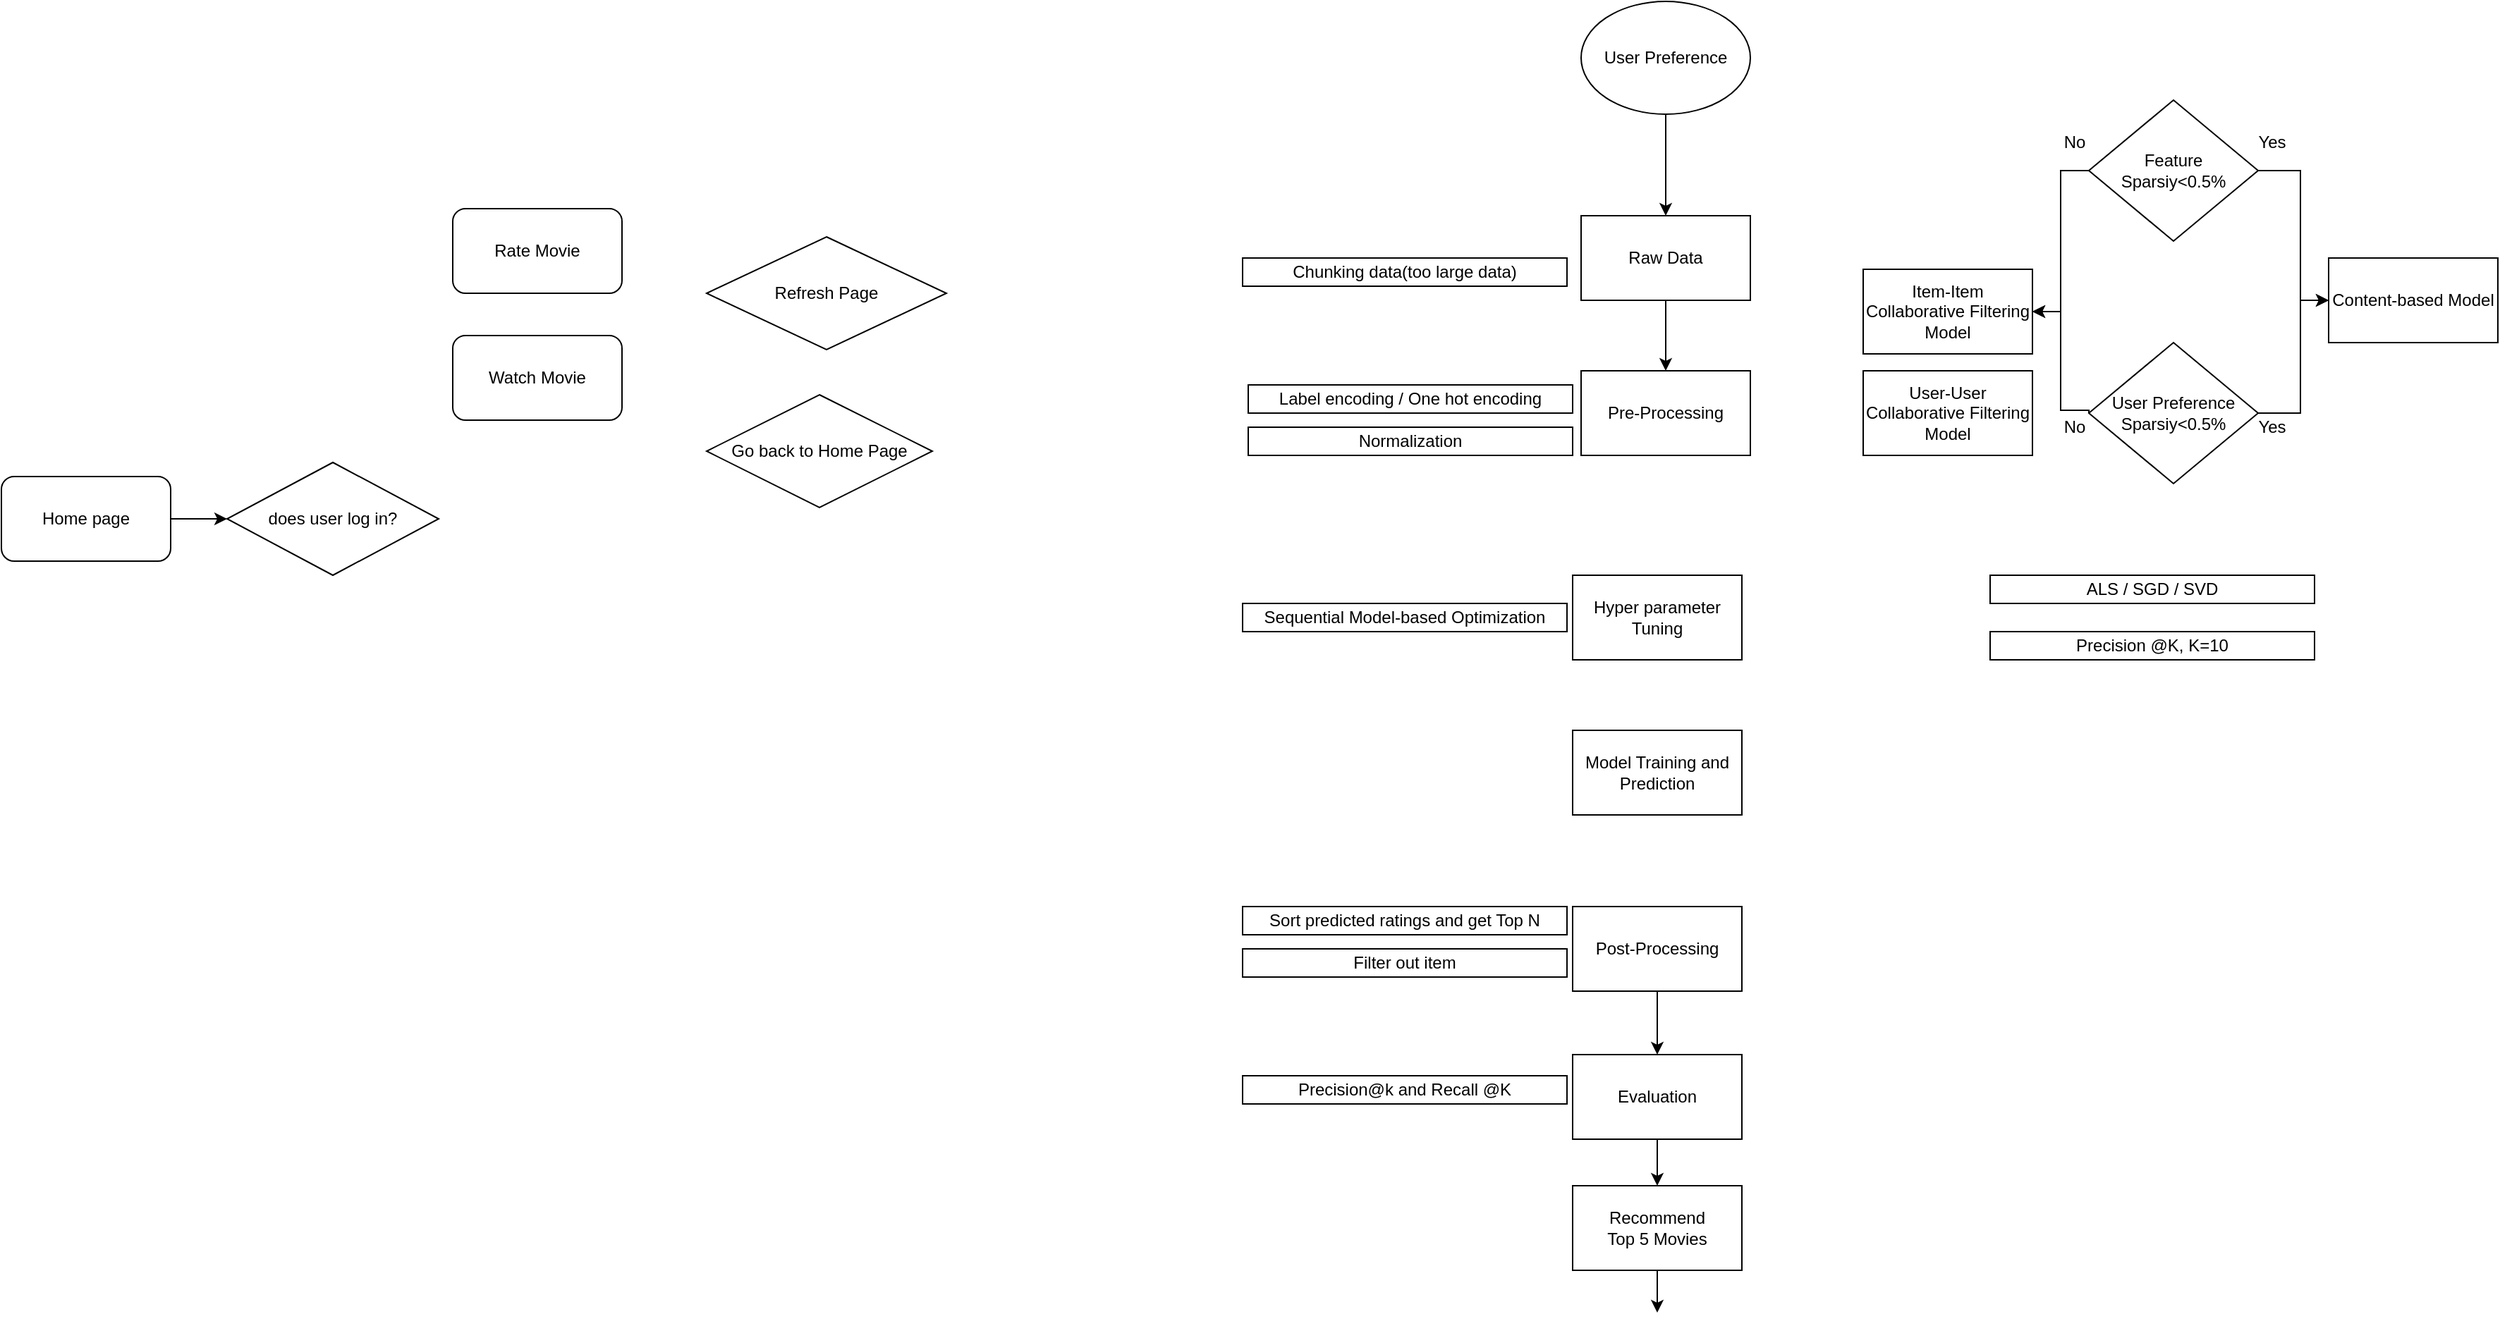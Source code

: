 <mxfile version="14.5.10" type="device" pages="2"><diagram id="VwXUSRIm5bgYfBhPpX19" name="Page-1"><mxGraphModel dx="2903" dy="1048" grid="1" gridSize="10" guides="1" tooltips="1" connect="1" arrows="1" fold="1" page="1" pageScale="1" pageWidth="827" pageHeight="1169" math="0" shadow="0"><root><mxCell id="0"/><mxCell id="1" parent="0"/><mxCell id="RrXzP5f7THWc7AoonCIB-21" style="edgeStyle=orthogonalEdgeStyle;rounded=0;orthogonalLoop=1;jettySize=auto;html=1;exitX=0.5;exitY=1;exitDx=0;exitDy=0;entryX=0.5;entryY=0;entryDx=0;entryDy=0;" edge="1" parent="1" source="RrXzP5f7THWc7AoonCIB-1" target="RrXzP5f7THWc7AoonCIB-2"><mxGeometry relative="1" as="geometry"/></mxCell><mxCell id="RrXzP5f7THWc7AoonCIB-1" value="Raw Data" style="rounded=0;whiteSpace=wrap;html=1;" vertex="1" parent="1"><mxGeometry x="760" y="192" width="120" height="60" as="geometry"/></mxCell><mxCell id="RrXzP5f7THWc7AoonCIB-2" value="Pre-Processing" style="rounded=0;whiteSpace=wrap;html=1;" vertex="1" parent="1"><mxGeometry x="760" y="302" width="120" height="60" as="geometry"/></mxCell><mxCell id="RrXzP5f7THWc7AoonCIB-3" value="Hyper parameter Tuning" style="rounded=0;whiteSpace=wrap;html=1;" vertex="1" parent="1"><mxGeometry x="754" y="447" width="120" height="60" as="geometry"/></mxCell><mxCell id="RrXzP5f7THWc7AoonCIB-4" value="Model Training and Prediction" style="rounded=0;whiteSpace=wrap;html=1;" vertex="1" parent="1"><mxGeometry x="754" y="557" width="120" height="60" as="geometry"/></mxCell><mxCell id="TE-rL8FeuRzKSKfrl9Et-16" style="edgeStyle=orthogonalEdgeStyle;rounded=0;orthogonalLoop=1;jettySize=auto;html=1;exitX=0.5;exitY=1;exitDx=0;exitDy=0;entryX=0.5;entryY=0;entryDx=0;entryDy=0;" edge="1" parent="1" source="RrXzP5f7THWc7AoonCIB-5" target="RrXzP5f7THWc7AoonCIB-6"><mxGeometry relative="1" as="geometry"/></mxCell><mxCell id="RrXzP5f7THWc7AoonCIB-5" value="Post-Processing" style="rounded=0;whiteSpace=wrap;html=1;" vertex="1" parent="1"><mxGeometry x="754" y="682" width="120" height="60" as="geometry"/></mxCell><mxCell id="RrXzP5f7THWc7AoonCIB-24" style="edgeStyle=orthogonalEdgeStyle;rounded=0;orthogonalLoop=1;jettySize=auto;html=1;exitX=0.5;exitY=1;exitDx=0;exitDy=0;entryX=0.5;entryY=0;entryDx=0;entryDy=0;" edge="1" parent="1" source="RrXzP5f7THWc7AoonCIB-6" target="RrXzP5f7THWc7AoonCIB-23"><mxGeometry relative="1" as="geometry"/></mxCell><mxCell id="RrXzP5f7THWc7AoonCIB-6" value="Evaluation" style="rounded=0;whiteSpace=wrap;html=1;" vertex="1" parent="1"><mxGeometry x="754" y="787" width="120" height="60" as="geometry"/></mxCell><mxCell id="NqwVSHZgnl4CVHJ9zjhN-4" style="edgeStyle=orthogonalEdgeStyle;rounded=0;orthogonalLoop=1;jettySize=auto;html=1;exitX=1;exitY=0.5;exitDx=0;exitDy=0;entryX=0;entryY=0.5;entryDx=0;entryDy=0;" edge="1" parent="1" source="RrXzP5f7THWc7AoonCIB-8" target="RrXzP5f7THWc7AoonCIB-9"><mxGeometry relative="1" as="geometry"><Array as="points"><mxPoint x="1270" y="160"/><mxPoint x="1270" y="252"/></Array></mxGeometry></mxCell><mxCell id="NqwVSHZgnl4CVHJ9zjhN-10" style="edgeStyle=orthogonalEdgeStyle;rounded=0;orthogonalLoop=1;jettySize=auto;html=1;exitX=0;exitY=0.5;exitDx=0;exitDy=0;entryX=1;entryY=0.5;entryDx=0;entryDy=0;" edge="1" parent="1" source="RrXzP5f7THWc7AoonCIB-8" target="RrXzP5f7THWc7AoonCIB-27"><mxGeometry relative="1" as="geometry"/></mxCell><mxCell id="RrXzP5f7THWc7AoonCIB-8" value="Feature&lt;br&gt;Sparsiy&amp;lt;0.5%" style="rhombus;whiteSpace=wrap;html=1;" vertex="1" parent="1"><mxGeometry x="1120" y="110" width="120" height="100" as="geometry"/></mxCell><mxCell id="RrXzP5f7THWc7AoonCIB-9" value="Content-based Model" style="rounded=0;whiteSpace=wrap;html=1;" vertex="1" parent="1"><mxGeometry x="1290" y="222" width="120" height="60" as="geometry"/></mxCell><mxCell id="RrXzP5f7THWc7AoonCIB-10" value="ALS / SGD / SVD" style="rounded=0;whiteSpace=wrap;html=1;" vertex="1" parent="1"><mxGeometry x="1050" y="447" width="230" height="20" as="geometry"/></mxCell><mxCell id="RrXzP5f7THWc7AoonCIB-11" value="Precision @K, K=10" style="rounded=0;whiteSpace=wrap;html=1;" vertex="1" parent="1"><mxGeometry x="1050" y="487" width="230" height="20" as="geometry"/></mxCell><mxCell id="RrXzP5f7THWc7AoonCIB-13" value="Sort predicted ratings and get Top N" style="rounded=0;whiteSpace=wrap;html=1;" vertex="1" parent="1"><mxGeometry x="520" y="682" width="230" height="20" as="geometry"/></mxCell><mxCell id="RrXzP5f7THWc7AoonCIB-14" value="Filter out item" style="rounded=0;whiteSpace=wrap;html=1;" vertex="1" parent="1"><mxGeometry x="520" y="712" width="230" height="20" as="geometry"/></mxCell><mxCell id="RrXzP5f7THWc7AoonCIB-15" value="Sequential Model-based Optimization" style="rounded=0;whiteSpace=wrap;html=1;" vertex="1" parent="1"><mxGeometry x="520" y="467" width="230" height="20" as="geometry"/></mxCell><mxCell id="RrXzP5f7THWc7AoonCIB-16" value="Precision@k and Recall @K" style="rounded=0;whiteSpace=wrap;html=1;" vertex="1" parent="1"><mxGeometry x="520" y="802" width="230" height="20" as="geometry"/></mxCell><mxCell id="RrXzP5f7THWc7AoonCIB-17" value="Chunking data(too large data)" style="rounded=0;whiteSpace=wrap;html=1;" vertex="1" parent="1"><mxGeometry x="520" y="222" width="230" height="20" as="geometry"/></mxCell><mxCell id="RrXzP5f7THWc7AoonCIB-18" value="Normalization" style="rounded=0;whiteSpace=wrap;html=1;" vertex="1" parent="1"><mxGeometry x="524" y="342" width="230" height="20" as="geometry"/></mxCell><mxCell id="RrXzP5f7THWc7AoonCIB-19" value="Label encoding / One hot encoding" style="rounded=0;whiteSpace=wrap;html=1;" vertex="1" parent="1"><mxGeometry x="524" y="312" width="230" height="20" as="geometry"/></mxCell><mxCell id="RrXzP5f7THWc7AoonCIB-25" style="edgeStyle=orthogonalEdgeStyle;rounded=0;orthogonalLoop=1;jettySize=auto;html=1;exitX=0.5;exitY=1;exitDx=0;exitDy=0;entryX=0.5;entryY=0;entryDx=0;entryDy=0;" edge="1" parent="1" source="RrXzP5f7THWc7AoonCIB-23"><mxGeometry relative="1" as="geometry"><mxPoint x="814" y="970" as="targetPoint"/></mxGeometry></mxCell><mxCell id="RrXzP5f7THWc7AoonCIB-23" value="Recommend&lt;br&gt;Top 5 Movies" style="rounded=0;whiteSpace=wrap;html=1;" vertex="1" parent="1"><mxGeometry x="754" y="880" width="120" height="60" as="geometry"/></mxCell><mxCell id="RrXzP5f7THWc7AoonCIB-27" value="Item-Item&lt;br&gt;Collaborative Filtering Model" style="rounded=0;whiteSpace=wrap;html=1;" vertex="1" parent="1"><mxGeometry x="960" y="230" width="120" height="60" as="geometry"/></mxCell><mxCell id="NqwVSHZgnl4CVHJ9zjhN-1" style="edgeStyle=orthogonalEdgeStyle;rounded=0;orthogonalLoop=1;jettySize=auto;html=1;entryX=0;entryY=0.5;entryDx=0;entryDy=0;" edge="1" parent="1" source="RrXzP5f7THWc7AoonCIB-28" target="RrXzP5f7THWc7AoonCIB-9"><mxGeometry relative="1" as="geometry"><Array as="points"><mxPoint x="1270" y="332"/><mxPoint x="1270" y="252"/></Array></mxGeometry></mxCell><mxCell id="NqwVSHZgnl4CVHJ9zjhN-11" style="edgeStyle=orthogonalEdgeStyle;rounded=0;orthogonalLoop=1;jettySize=auto;html=1;exitX=0;exitY=0.5;exitDx=0;exitDy=0;entryX=1;entryY=0.5;entryDx=0;entryDy=0;" edge="1" parent="1" source="RrXzP5f7THWc7AoonCIB-28" target="RrXzP5f7THWc7AoonCIB-27"><mxGeometry relative="1" as="geometry"><Array as="points"><mxPoint x="1100" y="330"/><mxPoint x="1100" y="260"/></Array></mxGeometry></mxCell><mxCell id="RrXzP5f7THWc7AoonCIB-28" value="User Preference&lt;br&gt;Sparsiy&amp;lt;0.5%" style="rhombus;whiteSpace=wrap;html=1;" vertex="1" parent="1"><mxGeometry x="1120" y="282" width="120" height="100" as="geometry"/></mxCell><mxCell id="NqwVSHZgnl4CVHJ9zjhN-7" style="edgeStyle=orthogonalEdgeStyle;rounded=0;orthogonalLoop=1;jettySize=auto;html=1;entryX=0.5;entryY=0;entryDx=0;entryDy=0;" edge="1" parent="1" source="NqwVSHZgnl4CVHJ9zjhN-6" target="RrXzP5f7THWc7AoonCIB-1"><mxGeometry relative="1" as="geometry"/></mxCell><mxCell id="NqwVSHZgnl4CVHJ9zjhN-6" value="User Preference" style="ellipse;whiteSpace=wrap;html=1;" vertex="1" parent="1"><mxGeometry x="760" y="40" width="120" height="80" as="geometry"/></mxCell><mxCell id="NqwVSHZgnl4CVHJ9zjhN-12" value="Yes" style="text;html=1;strokeColor=none;fillColor=none;align=center;verticalAlign=middle;whiteSpace=wrap;rounded=0;" vertex="1" parent="1"><mxGeometry x="1230" y="332" width="40" height="20" as="geometry"/></mxCell><mxCell id="NqwVSHZgnl4CVHJ9zjhN-13" value="Yes" style="text;html=1;strokeColor=none;fillColor=none;align=center;verticalAlign=middle;whiteSpace=wrap;rounded=0;" vertex="1" parent="1"><mxGeometry x="1230" y="130" width="40" height="20" as="geometry"/></mxCell><mxCell id="NqwVSHZgnl4CVHJ9zjhN-14" value="No" style="text;html=1;strokeColor=none;fillColor=none;align=center;verticalAlign=middle;whiteSpace=wrap;rounded=0;" vertex="1" parent="1"><mxGeometry x="1090" y="130" width="40" height="20" as="geometry"/></mxCell><mxCell id="NqwVSHZgnl4CVHJ9zjhN-16" value="No" style="text;html=1;strokeColor=none;fillColor=none;align=center;verticalAlign=middle;whiteSpace=wrap;rounded=0;" vertex="1" parent="1"><mxGeometry x="1090" y="332" width="40" height="20" as="geometry"/></mxCell><mxCell id="TE-rL8FeuRzKSKfrl9Et-1" value="User-User&lt;br&gt;Collaborative Filtering Model" style="rounded=0;whiteSpace=wrap;html=1;" vertex="1" parent="1"><mxGeometry x="960" y="302" width="120" height="60" as="geometry"/></mxCell><mxCell id="TE-rL8FeuRzKSKfrl9Et-8" style="edgeStyle=orthogonalEdgeStyle;rounded=0;orthogonalLoop=1;jettySize=auto;html=1;exitX=1;exitY=0.5;exitDx=0;exitDy=0;entryX=0;entryY=0.5;entryDx=0;entryDy=0;" edge="1" parent="1" source="TE-rL8FeuRzKSKfrl9Et-3" target="TE-rL8FeuRzKSKfrl9Et-7"><mxGeometry relative="1" as="geometry"/></mxCell><mxCell id="TE-rL8FeuRzKSKfrl9Et-3" value="Home page" style="rounded=1;whiteSpace=wrap;html=1;" vertex="1" parent="1"><mxGeometry x="-360" y="377" width="120" height="60" as="geometry"/></mxCell><mxCell id="TE-rL8FeuRzKSKfrl9Et-7" value="does user log in?" style="rhombus;whiteSpace=wrap;html=1;" vertex="1" parent="1"><mxGeometry x="-200" y="367" width="150" height="80" as="geometry"/></mxCell><mxCell id="TE-rL8FeuRzKSKfrl9Et-9" value="Rate Movie" style="rounded=1;whiteSpace=wrap;html=1;" vertex="1" parent="1"><mxGeometry x="-40" y="187" width="120" height="60" as="geometry"/></mxCell><mxCell id="TE-rL8FeuRzKSKfrl9Et-10" value="Watch Movie" style="rounded=1;whiteSpace=wrap;html=1;" vertex="1" parent="1"><mxGeometry x="-40" y="277" width="120" height="60" as="geometry"/></mxCell><mxCell id="TE-rL8FeuRzKSKfrl9Et-13" value="Refresh Page" style="rhombus;whiteSpace=wrap;html=1;" vertex="1" parent="1"><mxGeometry x="140" y="207" width="170" height="80" as="geometry"/></mxCell><mxCell id="TE-rL8FeuRzKSKfrl9Et-14" value="Go back to Home Page" style="rhombus;whiteSpace=wrap;html=1;" vertex="1" parent="1"><mxGeometry x="140" y="319" width="160" height="80" as="geometry"/></mxCell></root></mxGraphModel></diagram><diagram id="Wu_TjOYvDNyA60jcuC28" name="Page-2"><mxGraphModel dx="2310" dy="749" grid="1" gridSize="10" guides="1" tooltips="1" connect="1" arrows="1" fold="1" page="1" pageScale="1" pageWidth="827" pageHeight="1169" math="0" shadow="0"><root><mxCell id="RVfyo8kbkGlUKJo6bfLB-0"/><mxCell id="RVfyo8kbkGlUKJo6bfLB-1" parent="RVfyo8kbkGlUKJo6bfLB-0"/><mxCell id="7aoQz6fGAK7nfuwo52iN-43" style="edgeStyle=orthogonalEdgeStyle;rounded=0;orthogonalLoop=1;jettySize=auto;html=1;exitX=0.5;exitY=1;exitDx=0;exitDy=0;entryX=0.5;entryY=1;entryDx=0;entryDy=0;" edge="1" parent="RVfyo8kbkGlUKJo6bfLB-1" source="7aoQz6fGAK7nfuwo52iN-37" target="7aoQz6fGAK7nfuwo52iN-38"><mxGeometry relative="1" as="geometry"><Array as="points"><mxPoint x="-195" y="770"/><mxPoint x="125" y="770"/></Array></mxGeometry></mxCell><mxCell id="7aoQz6fGAK7nfuwo52iN-44" style="edgeStyle=orthogonalEdgeStyle;rounded=0;orthogonalLoop=1;jettySize=auto;html=1;exitX=0.5;exitY=1;exitDx=0;exitDy=0;entryX=0.5;entryY=1;entryDx=0;entryDy=0;" edge="1" parent="RVfyo8kbkGlUKJo6bfLB-1" source="7aoQz6fGAK7nfuwo52iN-37" target="7aoQz6fGAK7nfuwo52iN-39"><mxGeometry relative="1" as="geometry"><Array as="points"><mxPoint x="-195" y="770"/><mxPoint x="325" y="770"/></Array></mxGeometry></mxCell><mxCell id="7aoQz6fGAK7nfuwo52iN-261" style="edgeStyle=orthogonalEdgeStyle;rounded=0;orthogonalLoop=1;jettySize=auto;html=1;exitX=1;exitY=0.5;exitDx=0;exitDy=0;entryX=0;entryY=0.5;entryDx=0;entryDy=0;startSize=23;" edge="1" parent="RVfyo8kbkGlUKJo6bfLB-1" source="7aoQz6fGAK7nfuwo52iN-37" target="7aoQz6fGAK7nfuwo52iN-38"><mxGeometry relative="1" as="geometry"><Array as="points"><mxPoint x="-100" y="440"/><mxPoint x="-100" y="712"/></Array></mxGeometry></mxCell><mxCell id="7aoQz6fGAK7nfuwo52iN-37" value="Does user log in?" style="rhombus;whiteSpace=wrap;html=1;" vertex="1" parent="RVfyo8kbkGlUKJo6bfLB-1"><mxGeometry x="-270" y="400" width="150" height="80" as="geometry"/></mxCell><mxCell id="7aoQz6fGAK7nfuwo52iN-46" style="edgeStyle=orthogonalEdgeStyle;rounded=0;orthogonalLoop=1;jettySize=auto;html=1;exitX=0.5;exitY=0;exitDx=0;exitDy=0;entryX=0.5;entryY=1;entryDx=0;entryDy=0;entryPerimeter=0;" edge="1" parent="RVfyo8kbkGlUKJo6bfLB-1" source="7aoQz6fGAK7nfuwo52iN-38" target="7aoQz6fGAK7nfuwo52iN-48"><mxGeometry relative="1" as="geometry"><mxPoint y="647" as="targetPoint"/><Array as="points"><mxPoint x="125" y="660"/><mxPoint x="225" y="660"/></Array></mxGeometry></mxCell><mxCell id="7aoQz6fGAK7nfuwo52iN-38" value="Watch Movie" style="rounded=1;whiteSpace=wrap;html=1;" vertex="1" parent="RVfyo8kbkGlUKJo6bfLB-1"><mxGeometry x="65" y="682" width="120" height="60" as="geometry"/></mxCell><mxCell id="7aoQz6fGAK7nfuwo52iN-52" style="edgeStyle=orthogonalEdgeStyle;rounded=0;orthogonalLoop=1;jettySize=auto;html=1;exitX=0.5;exitY=0;exitDx=0;exitDy=0;entryX=0.5;entryY=1;entryDx=0;entryDy=0;entryPerimeter=0;" edge="1" parent="RVfyo8kbkGlUKJo6bfLB-1" source="7aoQz6fGAK7nfuwo52iN-39" target="7aoQz6fGAK7nfuwo52iN-48"><mxGeometry relative="1" as="geometry"><mxPoint x="270" y="667" as="targetPoint"/><Array as="points"><mxPoint x="270" y="660"/><mxPoint x="170" y="660"/></Array></mxGeometry></mxCell><mxCell id="7aoQz6fGAK7nfuwo52iN-39" value="&lt;span&gt;Rate Movie&lt;/span&gt;" style="rounded=1;whiteSpace=wrap;html=1;" vertex="1" parent="RVfyo8kbkGlUKJo6bfLB-1"><mxGeometry x="265" y="682" width="120" height="60" as="geometry"/></mxCell><mxCell id="7aoQz6fGAK7nfuwo52iN-170" style="edgeStyle=orthogonalEdgeStyle;rounded=0;orthogonalLoop=1;jettySize=auto;html=1;exitX=0.5;exitY=0;exitDx=0;exitDy=0;exitPerimeter=0;entryX=0.5;entryY=1;entryDx=0;entryDy=0;" edge="1" parent="RVfyo8kbkGlUKJo6bfLB-1" source="7aoQz6fGAK7nfuwo52iN-48" target="7aoQz6fGAK7nfuwo52iN-57"><mxGeometry relative="1" as="geometry"/></mxCell><mxCell id="7aoQz6fGAK7nfuwo52iN-48" value="Database" style="shape=cylinder3;whiteSpace=wrap;html=1;boundedLbl=1;backgroundOutline=1;size=15;" vertex="1" parent="RVfyo8kbkGlUKJo6bfLB-1"><mxGeometry x="175" y="560" width="100" height="80" as="geometry"/></mxCell><mxCell id="7aoQz6fGAK7nfuwo52iN-56" value="Recommendation System" style="swimlane;startSize=23;fillColor=#dae8fc;strokeColor=#6c8ebf;" vertex="1" parent="RVfyo8kbkGlUKJo6bfLB-1"><mxGeometry x="-80" y="60" width="610" height="472" as="geometry"/></mxCell><mxCell id="7aoQz6fGAK7nfuwo52iN-57" value="            History" style="swimlane;startSize=23;fillColor=#d5e8d4;strokeColor=#82b366;" vertex="1" parent="7aoQz6fGAK7nfuwo52iN-56"><mxGeometry x="10" y="240" width="590" height="190" as="geometry"/></mxCell><mxCell id="7aoQz6fGAK7nfuwo52iN-177" value="Movie Table" style="shape=table;html=1;whiteSpace=wrap;startSize=30;container=1;collapsible=0;childLayout=tableLayout;fontStyle=1;align=center;shadow=0;fillColor=#d5e8d4;strokeColor=#82b366;rounded=1;" vertex="1" parent="7aoQz6fGAK7nfuwo52iN-57"><mxGeometry x="10" y="40" width="180" height="110" as="geometry"/></mxCell><mxCell id="7aoQz6fGAK7nfuwo52iN-178" value="" style="shape=partialRectangle;html=1;whiteSpace=wrap;collapsible=0;dropTarget=0;pointerEvents=0;fillColor=none;top=0;left=0;bottom=0;right=0;points=[[0,0.5],[1,0.5]];portConstraint=eastwest;" vertex="1" parent="7aoQz6fGAK7nfuwo52iN-177"><mxGeometry y="30" width="180" height="20" as="geometry"/></mxCell><mxCell id="7aoQz6fGAK7nfuwo52iN-179" value="&lt;span&gt;Movie_ID&lt;/span&gt;" style="shape=partialRectangle;html=1;whiteSpace=wrap;connectable=0;fillColor=none;top=0;left=0;bottom=0;right=0;overflow=hidden;" vertex="1" parent="7aoQz6fGAK7nfuwo52iN-178"><mxGeometry width="60" height="20" as="geometry"/></mxCell><mxCell id="7aoQz6fGAK7nfuwo52iN-180" value="Movie_Name" style="shape=partialRectangle;html=1;whiteSpace=wrap;connectable=0;fillColor=none;top=0;left=0;bottom=0;right=0;overflow=hidden;" vertex="1" parent="7aoQz6fGAK7nfuwo52iN-178"><mxGeometry x="60" width="80" height="20" as="geometry"/></mxCell><mxCell id="7aoQz6fGAK7nfuwo52iN-181" value="Rating" style="shape=partialRectangle;html=1;whiteSpace=wrap;connectable=0;fillColor=none;top=0;left=0;bottom=0;right=0;overflow=hidden;" vertex="1" parent="7aoQz6fGAK7nfuwo52iN-178"><mxGeometry x="140" width="40" height="20" as="geometry"/></mxCell><mxCell id="7aoQz6fGAK7nfuwo52iN-182" value="" style="shape=partialRectangle;html=1;whiteSpace=wrap;collapsible=0;dropTarget=0;pointerEvents=0;fillColor=none;top=0;left=0;bottom=0;right=0;points=[[0,0.5],[1,0.5]];portConstraint=eastwest;" vertex="1" parent="7aoQz6fGAK7nfuwo52iN-177"><mxGeometry y="50" width="180" height="30" as="geometry"/></mxCell><mxCell id="7aoQz6fGAK7nfuwo52iN-183" value="0001" style="shape=partialRectangle;html=1;whiteSpace=wrap;connectable=0;fillColor=none;top=0;left=0;bottom=0;right=0;overflow=hidden;" vertex="1" parent="7aoQz6fGAK7nfuwo52iN-182"><mxGeometry width="60" height="30" as="geometry"/></mxCell><mxCell id="7aoQz6fGAK7nfuwo52iN-184" value="" style="shape=partialRectangle;html=1;whiteSpace=wrap;connectable=0;fillColor=none;top=0;left=0;bottom=0;right=0;overflow=hidden;" vertex="1" parent="7aoQz6fGAK7nfuwo52iN-182"><mxGeometry x="60" width="80" height="30" as="geometry"/></mxCell><mxCell id="7aoQz6fGAK7nfuwo52iN-185" value="" style="shape=partialRectangle;html=1;whiteSpace=wrap;connectable=0;fillColor=none;top=0;left=0;bottom=0;right=0;overflow=hidden;" vertex="1" parent="7aoQz6fGAK7nfuwo52iN-182"><mxGeometry x="140" width="40" height="30" as="geometry"/></mxCell><mxCell id="7aoQz6fGAK7nfuwo52iN-186" value="" style="shape=partialRectangle;html=1;whiteSpace=wrap;collapsible=0;dropTarget=0;pointerEvents=0;fillColor=none;top=0;left=0;bottom=0;right=0;points=[[0,0.5],[1,0.5]];portConstraint=eastwest;" vertex="1" parent="7aoQz6fGAK7nfuwo52iN-177"><mxGeometry y="80" width="180" height="30" as="geometry"/></mxCell><mxCell id="7aoQz6fGAK7nfuwo52iN-187" value="0002" style="shape=partialRectangle;html=1;whiteSpace=wrap;connectable=0;fillColor=none;top=0;left=0;bottom=0;right=0;overflow=hidden;" vertex="1" parent="7aoQz6fGAK7nfuwo52iN-186"><mxGeometry width="60" height="30" as="geometry"/></mxCell><mxCell id="7aoQz6fGAK7nfuwo52iN-188" value="" style="shape=partialRectangle;html=1;whiteSpace=wrap;connectable=0;fillColor=none;top=0;left=0;bottom=0;right=0;overflow=hidden;" vertex="1" parent="7aoQz6fGAK7nfuwo52iN-186"><mxGeometry x="60" width="80" height="30" as="geometry"/></mxCell><mxCell id="7aoQz6fGAK7nfuwo52iN-189" value="" style="shape=partialRectangle;html=1;whiteSpace=wrap;connectable=0;fillColor=none;top=0;left=0;bottom=0;right=0;overflow=hidden;" vertex="1" parent="7aoQz6fGAK7nfuwo52iN-186"><mxGeometry x="140" width="40" height="30" as="geometry"/></mxCell><mxCell id="7aoQz6fGAK7nfuwo52iN-230" value="User-Movie Table" style="shape=table;html=1;whiteSpace=wrap;startSize=30;container=1;collapsible=0;childLayout=tableLayout;fontStyle=1;align=center;shadow=0;fillColor=#d5e8d4;strokeColor=#82b366;rounded=1;" vertex="1" parent="7aoQz6fGAK7nfuwo52iN-57"><mxGeometry x="200" y="40" width="180" height="110" as="geometry"/></mxCell><mxCell id="7aoQz6fGAK7nfuwo52iN-231" value="" style="shape=partialRectangle;html=1;whiteSpace=wrap;collapsible=0;dropTarget=0;pointerEvents=0;fillColor=none;top=0;left=0;bottom=0;right=0;points=[[0,0.5],[1,0.5]];portConstraint=eastwest;" vertex="1" parent="7aoQz6fGAK7nfuwo52iN-230"><mxGeometry y="30" width="180" height="20" as="geometry"/></mxCell><mxCell id="7aoQz6fGAK7nfuwo52iN-232" value="&lt;span&gt;User_ID&lt;/span&gt;" style="shape=partialRectangle;html=1;whiteSpace=wrap;connectable=0;fillColor=none;top=0;left=0;bottom=0;right=0;overflow=hidden;" vertex="1" parent="7aoQz6fGAK7nfuwo52iN-231"><mxGeometry width="60" height="20" as="geometry"/></mxCell><mxCell id="7aoQz6fGAK7nfuwo52iN-233" value="Movie_Name" style="shape=partialRectangle;html=1;whiteSpace=wrap;connectable=0;fillColor=none;top=0;left=0;bottom=0;right=0;overflow=hidden;" vertex="1" parent="7aoQz6fGAK7nfuwo52iN-231"><mxGeometry x="60" width="80" height="20" as="geometry"/></mxCell><mxCell id="7aoQz6fGAK7nfuwo52iN-234" value="Rating" style="shape=partialRectangle;html=1;whiteSpace=wrap;connectable=0;fillColor=none;top=0;left=0;bottom=0;right=0;overflow=hidden;" vertex="1" parent="7aoQz6fGAK7nfuwo52iN-231"><mxGeometry x="140" width="40" height="20" as="geometry"/></mxCell><mxCell id="7aoQz6fGAK7nfuwo52iN-235" value="" style="shape=partialRectangle;html=1;whiteSpace=wrap;collapsible=0;dropTarget=0;pointerEvents=0;fillColor=none;top=0;left=0;bottom=0;right=0;points=[[0,0.5],[1,0.5]];portConstraint=eastwest;" vertex="1" parent="7aoQz6fGAK7nfuwo52iN-230"><mxGeometry y="50" width="180" height="30" as="geometry"/></mxCell><mxCell id="7aoQz6fGAK7nfuwo52iN-236" value="0001" style="shape=partialRectangle;html=1;whiteSpace=wrap;connectable=0;fillColor=none;top=0;left=0;bottom=0;right=0;overflow=hidden;" vertex="1" parent="7aoQz6fGAK7nfuwo52iN-235"><mxGeometry width="60" height="30" as="geometry"/></mxCell><mxCell id="7aoQz6fGAK7nfuwo52iN-237" value="" style="shape=partialRectangle;html=1;whiteSpace=wrap;connectable=0;fillColor=none;top=0;left=0;bottom=0;right=0;overflow=hidden;" vertex="1" parent="7aoQz6fGAK7nfuwo52iN-235"><mxGeometry x="60" width="80" height="30" as="geometry"/></mxCell><mxCell id="7aoQz6fGAK7nfuwo52iN-238" value="" style="shape=partialRectangle;html=1;whiteSpace=wrap;connectable=0;fillColor=none;top=0;left=0;bottom=0;right=0;overflow=hidden;" vertex="1" parent="7aoQz6fGAK7nfuwo52iN-235"><mxGeometry x="140" width="40" height="30" as="geometry"/></mxCell><mxCell id="7aoQz6fGAK7nfuwo52iN-239" value="" style="shape=partialRectangle;html=1;whiteSpace=wrap;collapsible=0;dropTarget=0;pointerEvents=0;fillColor=none;top=0;left=0;bottom=0;right=0;points=[[0,0.5],[1,0.5]];portConstraint=eastwest;" vertex="1" parent="7aoQz6fGAK7nfuwo52iN-230"><mxGeometry y="80" width="180" height="30" as="geometry"/></mxCell><mxCell id="7aoQz6fGAK7nfuwo52iN-240" value="0001" style="shape=partialRectangle;html=1;whiteSpace=wrap;connectable=0;fillColor=none;top=0;left=0;bottom=0;right=0;overflow=hidden;" vertex="1" parent="7aoQz6fGAK7nfuwo52iN-239"><mxGeometry width="60" height="30" as="geometry"/></mxCell><mxCell id="7aoQz6fGAK7nfuwo52iN-241" value="" style="shape=partialRectangle;html=1;whiteSpace=wrap;connectable=0;fillColor=none;top=0;left=0;bottom=0;right=0;overflow=hidden;" vertex="1" parent="7aoQz6fGAK7nfuwo52iN-239"><mxGeometry x="60" width="80" height="30" as="geometry"/></mxCell><mxCell id="7aoQz6fGAK7nfuwo52iN-242" value="" style="shape=partialRectangle;html=1;whiteSpace=wrap;connectable=0;fillColor=none;top=0;left=0;bottom=0;right=0;overflow=hidden;" vertex="1" parent="7aoQz6fGAK7nfuwo52iN-239"><mxGeometry x="140" width="40" height="30" as="geometry"/></mxCell><mxCell id="7aoQz6fGAK7nfuwo52iN-243" value="User Table" style="shape=table;html=1;whiteSpace=wrap;startSize=30;container=1;collapsible=0;childLayout=tableLayout;fontStyle=1;align=center;shadow=0;fillColor=#d5e8d4;strokeColor=#82b366;rounded=1;" vertex="1" parent="7aoQz6fGAK7nfuwo52iN-57"><mxGeometry x="390" y="40" width="190" height="110" as="geometry"/></mxCell><mxCell id="7aoQz6fGAK7nfuwo52iN-244" value="" style="shape=partialRectangle;html=1;whiteSpace=wrap;collapsible=0;dropTarget=0;pointerEvents=0;fillColor=none;top=0;left=0;bottom=0;right=0;points=[[0,0.5],[1,0.5]];portConstraint=eastwest;" vertex="1" parent="7aoQz6fGAK7nfuwo52iN-243"><mxGeometry y="30" width="190" height="20" as="geometry"/></mxCell><mxCell id="7aoQz6fGAK7nfuwo52iN-245" value="&lt;span&gt;User_ID&lt;/span&gt;" style="shape=partialRectangle;html=1;whiteSpace=wrap;connectable=0;fillColor=none;top=0;left=0;bottom=0;right=0;overflow=hidden;" vertex="1" parent="7aoQz6fGAK7nfuwo52iN-244"><mxGeometry width="50" height="20" as="geometry"/></mxCell><mxCell id="7aoQz6fGAK7nfuwo52iN-246" value="User_Name" style="shape=partialRectangle;html=1;whiteSpace=wrap;connectable=0;fillColor=none;top=0;left=0;bottom=0;right=0;overflow=hidden;" vertex="1" parent="7aoQz6fGAK7nfuwo52iN-244"><mxGeometry x="50" width="70" height="20" as="geometry"/></mxCell><mxCell id="7aoQz6fGAK7nfuwo52iN-247" value="Age" style="shape=partialRectangle;html=1;whiteSpace=wrap;connectable=0;fillColor=none;top=0;left=0;bottom=0;right=0;overflow=hidden;" vertex="1" parent="7aoQz6fGAK7nfuwo52iN-244"><mxGeometry x="120" width="40" height="20" as="geometry"/></mxCell><mxCell id="7aoQz6fGAK7nfuwo52iN-256" value="Sex" style="shape=partialRectangle;html=1;whiteSpace=wrap;connectable=0;fillColor=none;top=0;left=0;bottom=0;right=0;overflow=hidden;" vertex="1" parent="7aoQz6fGAK7nfuwo52iN-244"><mxGeometry x="160" width="30" height="20" as="geometry"/></mxCell><mxCell id="7aoQz6fGAK7nfuwo52iN-248" value="" style="shape=partialRectangle;html=1;whiteSpace=wrap;collapsible=0;dropTarget=0;pointerEvents=0;fillColor=none;top=0;left=0;bottom=0;right=0;points=[[0,0.5],[1,0.5]];portConstraint=eastwest;" vertex="1" parent="7aoQz6fGAK7nfuwo52iN-243"><mxGeometry y="50" width="190" height="30" as="geometry"/></mxCell><mxCell id="7aoQz6fGAK7nfuwo52iN-249" value="0001" style="shape=partialRectangle;html=1;whiteSpace=wrap;connectable=0;fillColor=none;top=0;left=0;bottom=0;right=0;overflow=hidden;" vertex="1" parent="7aoQz6fGAK7nfuwo52iN-248"><mxGeometry width="50" height="30" as="geometry"/></mxCell><mxCell id="7aoQz6fGAK7nfuwo52iN-250" value="" style="shape=partialRectangle;html=1;whiteSpace=wrap;connectable=0;fillColor=none;top=0;left=0;bottom=0;right=0;overflow=hidden;" vertex="1" parent="7aoQz6fGAK7nfuwo52iN-248"><mxGeometry x="50" width="70" height="30" as="geometry"/></mxCell><mxCell id="7aoQz6fGAK7nfuwo52iN-251" value="" style="shape=partialRectangle;html=1;whiteSpace=wrap;connectable=0;fillColor=none;top=0;left=0;bottom=0;right=0;overflow=hidden;" vertex="1" parent="7aoQz6fGAK7nfuwo52iN-248"><mxGeometry x="120" width="40" height="30" as="geometry"/></mxCell><mxCell id="7aoQz6fGAK7nfuwo52iN-257" style="shape=partialRectangle;html=1;whiteSpace=wrap;connectable=0;fillColor=none;top=0;left=0;bottom=0;right=0;overflow=hidden;" vertex="1" parent="7aoQz6fGAK7nfuwo52iN-248"><mxGeometry x="160" width="30" height="30" as="geometry"/></mxCell><mxCell id="7aoQz6fGAK7nfuwo52iN-252" value="" style="shape=partialRectangle;html=1;whiteSpace=wrap;collapsible=0;dropTarget=0;pointerEvents=0;fillColor=none;top=0;left=0;bottom=0;right=0;points=[[0,0.5],[1,0.5]];portConstraint=eastwest;" vertex="1" parent="7aoQz6fGAK7nfuwo52iN-243"><mxGeometry y="80" width="190" height="30" as="geometry"/></mxCell><mxCell id="7aoQz6fGAK7nfuwo52iN-253" value="0002" style="shape=partialRectangle;html=1;whiteSpace=wrap;connectable=0;fillColor=none;top=0;left=0;bottom=0;right=0;overflow=hidden;" vertex="1" parent="7aoQz6fGAK7nfuwo52iN-252"><mxGeometry width="50" height="30" as="geometry"/></mxCell><mxCell id="7aoQz6fGAK7nfuwo52iN-254" value="" style="shape=partialRectangle;html=1;whiteSpace=wrap;connectable=0;fillColor=none;top=0;left=0;bottom=0;right=0;overflow=hidden;" vertex="1" parent="7aoQz6fGAK7nfuwo52iN-252"><mxGeometry x="50" width="70" height="30" as="geometry"/></mxCell><mxCell id="7aoQz6fGAK7nfuwo52iN-255" value="" style="shape=partialRectangle;html=1;whiteSpace=wrap;connectable=0;fillColor=none;top=0;left=0;bottom=0;right=0;overflow=hidden;" vertex="1" parent="7aoQz6fGAK7nfuwo52iN-252"><mxGeometry x="120" width="40" height="30" as="geometry"/></mxCell><mxCell id="7aoQz6fGAK7nfuwo52iN-258" style="shape=partialRectangle;html=1;whiteSpace=wrap;connectable=0;fillColor=none;top=0;left=0;bottom=0;right=0;overflow=hidden;" vertex="1" parent="7aoQz6fGAK7nfuwo52iN-252"><mxGeometry x="160" width="30" height="30" as="geometry"/></mxCell><mxCell id="7aoQz6fGAK7nfuwo52iN-163" style="edgeStyle=orthogonalEdgeStyle;rounded=0;orthogonalLoop=1;jettySize=auto;html=1;exitX=0.5;exitY=0;exitDx=0;exitDy=0;" edge="1" parent="7aoQz6fGAK7nfuwo52iN-56" source="7aoQz6fGAK7nfuwo52iN-64" target="7aoQz6fGAK7nfuwo52iN-67"><mxGeometry relative="1" as="geometry"><Array as="points"><mxPoint x="155" y="110"/><mxPoint x="305" y="110"/></Array></mxGeometry></mxCell><mxCell id="7aoQz6fGAK7nfuwo52iN-64" value="&lt;span&gt;Content-based Model&lt;/span&gt;" style="rounded=1;whiteSpace=wrap;html=1;" vertex="1" parent="7aoQz6fGAK7nfuwo52iN-56"><mxGeometry x="95" y="138" width="120" height="60" as="geometry"/></mxCell><mxCell id="7aoQz6fGAK7nfuwo52iN-167" style="edgeStyle=orthogonalEdgeStyle;rounded=0;orthogonalLoop=1;jettySize=auto;html=1;entryX=0.5;entryY=1;entryDx=0;entryDy=0;" edge="1" parent="7aoQz6fGAK7nfuwo52iN-56" source="7aoQz6fGAK7nfuwo52iN-65" target="7aoQz6fGAK7nfuwo52iN-67"><mxGeometry relative="1" as="geometry"/></mxCell><mxCell id="7aoQz6fGAK7nfuwo52iN-65" value="&lt;span&gt;Item-Item&lt;/span&gt;&lt;br&gt;&lt;span&gt;Collaborative Filtering Model&lt;/span&gt;" style="rounded=1;whiteSpace=wrap;html=1;" vertex="1" parent="7aoQz6fGAK7nfuwo52iN-56"><mxGeometry x="245" y="138" width="120" height="60" as="geometry"/></mxCell><mxCell id="7aoQz6fGAK7nfuwo52iN-166" style="edgeStyle=orthogonalEdgeStyle;rounded=0;orthogonalLoop=1;jettySize=auto;html=1;entryX=0.5;entryY=1;entryDx=0;entryDy=0;" edge="1" parent="7aoQz6fGAK7nfuwo52iN-56" source="7aoQz6fGAK7nfuwo52iN-66" target="7aoQz6fGAK7nfuwo52iN-67"><mxGeometry relative="1" as="geometry"><Array as="points"><mxPoint x="400" y="110"/><mxPoint x="305" y="110"/></Array></mxGeometry></mxCell><mxCell id="7aoQz6fGAK7nfuwo52iN-66" value="&lt;span&gt;User-User&lt;/span&gt;&lt;br&gt;&lt;span&gt;Collaborative Filtering Model&lt;/span&gt;" style="rounded=1;whiteSpace=wrap;html=1;" vertex="1" parent="7aoQz6fGAK7nfuwo52iN-56"><mxGeometry x="395" y="138" width="120" height="60" as="geometry"/></mxCell><mxCell id="7aoQz6fGAK7nfuwo52iN-67" value="Hybrid Recommender" style="rounded=1;whiteSpace=wrap;html=1;" vertex="1" parent="7aoQz6fGAK7nfuwo52iN-56"><mxGeometry x="245" y="30" width="120" height="60" as="geometry"/></mxCell><mxCell id="7aoQz6fGAK7nfuwo52iN-156" style="edgeStyle=orthogonalEdgeStyle;rounded=0;orthogonalLoop=1;jettySize=auto;html=1;exitX=0.5;exitY=0;exitDx=0;exitDy=0;entryX=0.5;entryY=1;entryDx=0;entryDy=0;" edge="1" parent="7aoQz6fGAK7nfuwo52iN-56" source="7aoQz6fGAK7nfuwo52iN-177" target="7aoQz6fGAK7nfuwo52iN-64"><mxGeometry relative="1" as="geometry"><mxPoint x="100" y="280" as="sourcePoint"/><Array as="points"><mxPoint x="110" y="220"/><mxPoint x="155" y="220"/></Array></mxGeometry></mxCell><mxCell id="7aoQz6fGAK7nfuwo52iN-158" style="edgeStyle=orthogonalEdgeStyle;rounded=0;orthogonalLoop=1;jettySize=auto;html=1;exitX=0.5;exitY=0;exitDx=0;exitDy=0;" edge="1" parent="7aoQz6fGAK7nfuwo52iN-56" source="7aoQz6fGAK7nfuwo52iN-230" target="7aoQz6fGAK7nfuwo52iN-65"><mxGeometry relative="1" as="geometry"><mxPoint x="310" y="280" as="sourcePoint"/><Array as="points"><mxPoint x="300" y="210"/><mxPoint x="300" y="210"/></Array></mxGeometry></mxCell><mxCell id="7aoQz6fGAK7nfuwo52iN-159" style="edgeStyle=orthogonalEdgeStyle;rounded=0;orthogonalLoop=1;jettySize=auto;html=1;exitX=0.5;exitY=0;exitDx=0;exitDy=0;entryX=0.25;entryY=1;entryDx=0;entryDy=0;" edge="1" parent="7aoQz6fGAK7nfuwo52iN-56" source="7aoQz6fGAK7nfuwo52iN-177" target="7aoQz6fGAK7nfuwo52iN-65"><mxGeometry relative="1" as="geometry"><mxPoint x="100" y="280" as="sourcePoint"/><Array as="points"><mxPoint x="110" y="220"/><mxPoint x="275" y="220"/></Array></mxGeometry></mxCell><mxCell id="7aoQz6fGAK7nfuwo52iN-160" style="edgeStyle=orthogonalEdgeStyle;rounded=0;orthogonalLoop=1;jettySize=auto;html=1;exitX=0.5;exitY=0;exitDx=0;exitDy=0;entryX=0.5;entryY=1;entryDx=0;entryDy=0;" edge="1" parent="7aoQz6fGAK7nfuwo52iN-56" source="7aoQz6fGAK7nfuwo52iN-243" target="7aoQz6fGAK7nfuwo52iN-66"><mxGeometry relative="1" as="geometry"><mxPoint x="470" y="280" as="sourcePoint"/><Array as="points"><mxPoint x="490" y="220"/><mxPoint x="400" y="220"/></Array></mxGeometry></mxCell><mxCell id="7aoQz6fGAK7nfuwo52iN-162" style="edgeStyle=orthogonalEdgeStyle;rounded=0;orthogonalLoop=1;jettySize=auto;html=1;exitX=0.5;exitY=0;exitDx=0;exitDy=0;entryX=0.25;entryY=1;entryDx=0;entryDy=0;" edge="1" parent="7aoQz6fGAK7nfuwo52iN-56" source="7aoQz6fGAK7nfuwo52iN-230" target="7aoQz6fGAK7nfuwo52iN-66"><mxGeometry relative="1" as="geometry"><mxPoint x="310" y="280" as="sourcePoint"/><Array as="points"><mxPoint x="300" y="220"/><mxPoint x="425" y="220"/></Array></mxGeometry></mxCell><mxCell id="7aoQz6fGAK7nfuwo52iN-260" style="edgeStyle=orthogonalEdgeStyle;rounded=0;orthogonalLoop=1;jettySize=auto;html=1;exitX=0.5;exitY=1;exitDx=0;exitDy=0;entryX=0.5;entryY=0;entryDx=0;entryDy=0;startSize=23;" edge="1" parent="RVfyo8kbkGlUKJo6bfLB-1" source="7aoQz6fGAK7nfuwo52iN-168" target="7aoQz6fGAK7nfuwo52iN-37"><mxGeometry relative="1" as="geometry"/></mxCell><mxCell id="7aoQz6fGAK7nfuwo52iN-168" value="Home page" style="ellipse;whiteSpace=wrap;html=1;" vertex="1" parent="RVfyo8kbkGlUKJo6bfLB-1"><mxGeometry x="-255" y="230" width="120" height="80" as="geometry"/></mxCell><mxCell id="7aoQz6fGAK7nfuwo52iN-171" value="Recommend&lt;br&gt;Movies" style="ellipse;whiteSpace=wrap;html=1;" vertex="1" parent="RVfyo8kbkGlUKJo6bfLB-1"><mxGeometry x="-255" y="80" width="120" height="80" as="geometry"/></mxCell><mxCell id="7aoQz6fGAK7nfuwo52iN-172" style="edgeStyle=orthogonalEdgeStyle;rounded=0;orthogonalLoop=1;jettySize=auto;html=1;exitX=0;exitY=0.5;exitDx=0;exitDy=0;entryX=1;entryY=0.5;entryDx=0;entryDy=0;" edge="1" parent="RVfyo8kbkGlUKJo6bfLB-1" source="7aoQz6fGAK7nfuwo52iN-67" target="7aoQz6fGAK7nfuwo52iN-171"><mxGeometry relative="1" as="geometry"/></mxCell><mxCell id="7aoQz6fGAK7nfuwo52iN-175" value="Yes" style="text;html=1;strokeColor=none;fillColor=none;align=center;verticalAlign=middle;whiteSpace=wrap;rounded=0;" vertex="1" parent="RVfyo8kbkGlUKJo6bfLB-1"><mxGeometry x="-230" y="487" width="40" height="20" as="geometry"/></mxCell><mxCell id="7aoQz6fGAK7nfuwo52iN-176" value="No" style="text;html=1;strokeColor=none;fillColor=none;align=center;verticalAlign=middle;whiteSpace=wrap;rounded=0;" vertex="1" parent="RVfyo8kbkGlUKJo6bfLB-1"><mxGeometry x="-160" y="460" width="40" height="20" as="geometry"/></mxCell></root></mxGraphModel></diagram></mxfile>